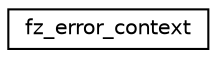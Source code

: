 digraph "Graphical Class Hierarchy"
{
 // LATEX_PDF_SIZE
  edge [fontname="Helvetica",fontsize="10",labelfontname="Helvetica",labelfontsize="10"];
  node [fontname="Helvetica",fontsize="10",shape=record];
  rankdir="LR";
  Node0 [label="fz_error_context",height=0.2,width=0.4,color="black", fillcolor="white", style="filled",URL="$structfz__error__context.html",tooltip=" "];
}
